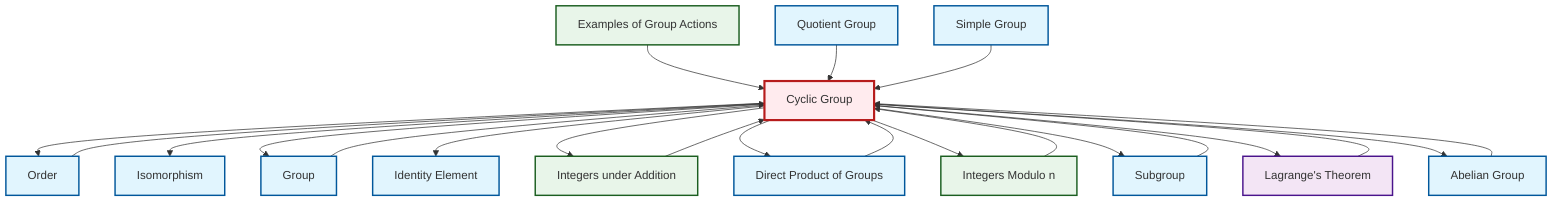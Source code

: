 graph TD
    classDef definition fill:#e1f5fe,stroke:#01579b,stroke-width:2px
    classDef theorem fill:#f3e5f5,stroke:#4a148c,stroke-width:2px
    classDef axiom fill:#fff3e0,stroke:#e65100,stroke-width:2px
    classDef example fill:#e8f5e9,stroke:#1b5e20,stroke-width:2px
    classDef current fill:#ffebee,stroke:#b71c1c,stroke-width:3px
    def-quotient-group["Quotient Group"]:::definition
    def-order["Order"]:::definition
    thm-lagrange["Lagrange's Theorem"]:::theorem
    def-identity-element["Identity Element"]:::definition
    def-cyclic-group["Cyclic Group"]:::definition
    ex-quotient-integers-mod-n["Integers Modulo n"]:::example
    ex-integers-addition["Integers under Addition"]:::example
    def-abelian-group["Abelian Group"]:::definition
    def-isomorphism["Isomorphism"]:::definition
    def-simple-group["Simple Group"]:::definition
    ex-group-action-examples["Examples of Group Actions"]:::example
    def-group["Group"]:::definition
    def-subgroup["Subgroup"]:::definition
    def-direct-product["Direct Product of Groups"]:::definition
    def-subgroup --> def-cyclic-group
    ex-group-action-examples --> def-cyclic-group
    ex-integers-addition --> def-cyclic-group
    def-cyclic-group --> def-order
    def-cyclic-group --> def-isomorphism
    def-order --> def-cyclic-group
    def-abelian-group --> def-cyclic-group
    thm-lagrange --> def-cyclic-group
    def-cyclic-group --> def-group
    def-quotient-group --> def-cyclic-group
    def-group --> def-cyclic-group
    ex-quotient-integers-mod-n --> def-cyclic-group
    def-cyclic-group --> def-identity-element
    def-cyclic-group --> ex-integers-addition
    def-cyclic-group --> def-direct-product
    def-cyclic-group --> ex-quotient-integers-mod-n
    def-cyclic-group --> def-subgroup
    def-direct-product --> def-cyclic-group
    def-cyclic-group --> thm-lagrange
    def-cyclic-group --> def-abelian-group
    def-simple-group --> def-cyclic-group
    class def-cyclic-group current